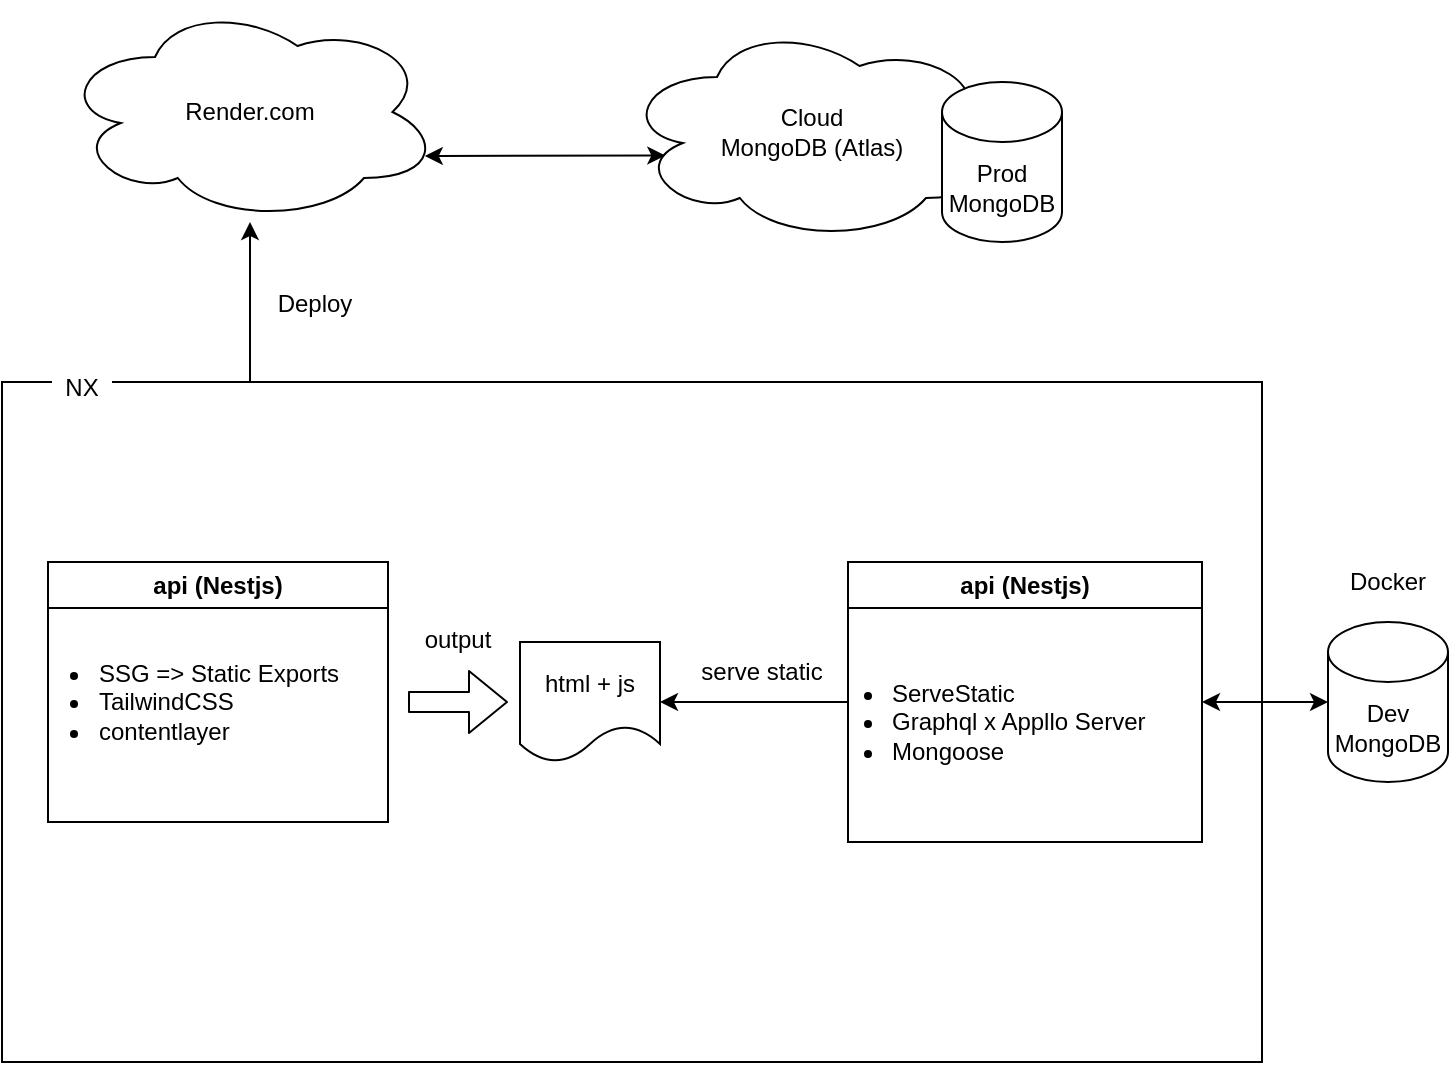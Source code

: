 <mxfile>
    <diagram id="T6wRg1R_UVVfDn9gkbCJ" name="ページ1">
        <mxGraphModel dx="856" dy="642" grid="1" gridSize="10" guides="1" tooltips="1" connect="1" arrows="1" fold="1" page="1" pageScale="1" pageWidth="827" pageHeight="1169" background="none" math="0" shadow="0">
            <root>
                <mxCell id="0"/>
                <mxCell id="1" parent="0"/>
                <mxCell id="19" value="" style="whiteSpace=wrap;html=1;fillColor=none;" parent="1" vertex="1">
                    <mxGeometry x="70" y="290" width="630" height="340" as="geometry"/>
                </mxCell>
                <mxCell id="21" style="edgeStyle=none;html=1;" parent="1" target="12" edge="1">
                    <mxGeometry relative="1" as="geometry">
                        <mxPoint x="194" y="290" as="sourcePoint"/>
                    </mxGeometry>
                </mxCell>
                <mxCell id="12" value="Render.com" style="ellipse;shape=cloud;whiteSpace=wrap;html=1;" parent="1" vertex="1">
                    <mxGeometry x="99" y="100" width="190" height="110" as="geometry"/>
                </mxCell>
                <mxCell id="13" value="Dev&lt;br&gt;MongoDB" style="shape=cylinder3;whiteSpace=wrap;html=1;boundedLbl=1;backgroundOutline=1;size=15;" parent="1" vertex="1">
                    <mxGeometry x="733" y="410" width="60" height="80" as="geometry"/>
                </mxCell>
                <mxCell id="15" value="" style="endArrow=classic;startArrow=classic;html=1;entryX=0;entryY=0.5;entryDx=0;entryDy=0;entryPerimeter=0;exitX=1;exitY=0.5;exitDx=0;exitDy=0;" parent="1" target="13" edge="1" source="42">
                    <mxGeometry width="50" height="50" relative="1" as="geometry">
                        <mxPoint x="550" y="420" as="sourcePoint"/>
                        <mxPoint x="716" y="480" as="targetPoint"/>
                    </mxGeometry>
                </mxCell>
                <mxCell id="18" value="Cloud&lt;br&gt;MongoDB (Atlas)" style="ellipse;shape=cloud;whiteSpace=wrap;html=1;" parent="1" vertex="1">
                    <mxGeometry x="380" y="110" width="190" height="110" as="geometry"/>
                </mxCell>
                <mxCell id="23" value="&amp;nbsp; NX&amp;nbsp;&amp;nbsp;" style="text;html=1;strokeColor=none;fillColor=none;align=center;verticalAlign=middle;whiteSpace=wrap;rounded=0;dashed=1;labelBackgroundColor=default;spacingLeft=0;labelBorderColor=none;" parent="1" vertex="1">
                    <mxGeometry x="80" y="278" width="60" height="30" as="geometry"/>
                </mxCell>
                <mxCell id="24" value="&lt;span style=&quot;&quot;&gt;Docker&lt;/span&gt;" style="text;html=1;strokeColor=none;fillColor=none;align=center;verticalAlign=middle;whiteSpace=wrap;rounded=0;dashed=1;spacing=0;labelPosition=center;verticalLabelPosition=middle;labelBackgroundColor=default;" parent="1" vertex="1">
                    <mxGeometry x="730" y="370" width="66" height="40" as="geometry"/>
                </mxCell>
                <mxCell id="29" value="Prod&lt;br&gt;MongoDB" style="shape=cylinder3;whiteSpace=wrap;html=1;boundedLbl=1;backgroundOutline=1;size=15;" parent="1" vertex="1">
                    <mxGeometry x="540" y="140" width="60" height="80" as="geometry"/>
                </mxCell>
                <mxCell id="32" value="" style="endArrow=classic;startArrow=classic;html=1;entryX=0.96;entryY=0.7;entryDx=0;entryDy=0;entryPerimeter=0;exitX=0.114;exitY=0.607;exitDx=0;exitDy=0;exitPerimeter=0;" parent="1" source="18" target="12" edge="1">
                    <mxGeometry width="50" height="50" relative="1" as="geometry">
                        <mxPoint x="400" y="170" as="sourcePoint"/>
                        <mxPoint x="360" y="240" as="targetPoint"/>
                    </mxGeometry>
                </mxCell>
                <mxCell id="33" value="&lt;span style=&quot;&quot;&gt;Deploy&lt;/span&gt;" style="text;html=1;strokeColor=none;fillColor=none;align=center;verticalAlign=middle;whiteSpace=wrap;rounded=0;dashed=1;spacing=0;labelPosition=center;verticalLabelPosition=middle;labelBackgroundColor=default;" parent="1" vertex="1">
                    <mxGeometry x="200" y="240" width="53" height="22" as="geometry"/>
                </mxCell>
                <mxCell id="42" value="api (Nestjs)" style="swimlane;whiteSpace=wrap;html=1;" vertex="1" parent="1">
                    <mxGeometry x="493" y="380" width="177" height="140" as="geometry"/>
                </mxCell>
                <mxCell id="43" value="&lt;ul style=&quot;&quot;&gt;&lt;li&gt;ServeStatic&lt;/li&gt;&lt;li&gt;&lt;span style=&quot;background-color: initial;&quot;&gt;Graphql x Appllo Server&lt;/span&gt;&lt;/li&gt;&lt;li&gt;Mongoose&lt;/li&gt;&lt;/ul&gt;" style="text;html=1;align=left;verticalAlign=middle;resizable=0;points=[];autosize=1;strokeColor=none;fillColor=none;spacingLeft=-30;spacing=-10;" vertex="1" parent="42">
                    <mxGeometry x="22" y="45" width="130" height="70" as="geometry"/>
                </mxCell>
                <mxCell id="44" value="api (Nestjs)" style="swimlane;whiteSpace=wrap;html=1;" vertex="1" parent="1">
                    <mxGeometry x="93" y="380" width="170" height="130" as="geometry"/>
                </mxCell>
                <mxCell id="45" value="&lt;ul style=&quot;text-align: left;&quot;&gt;&lt;li&gt;SSG =&amp;gt; Static Exports&lt;/li&gt;&lt;li&gt;TailwindCSS&lt;/li&gt;&lt;li&gt;contentlayer&lt;/li&gt;&lt;/ul&gt;" style="text;html=1;align=center;verticalAlign=middle;resizable=0;points=[];autosize=1;strokeColor=none;fillColor=none;spacingLeft=-30;spacing=-10;" vertex="1" parent="44">
                    <mxGeometry x="15" y="35" width="130" height="70" as="geometry"/>
                </mxCell>
                <mxCell id="46" value="" style="shape=flexArrow;endArrow=classic;html=1;" edge="1" parent="1">
                    <mxGeometry width="50" height="50" relative="1" as="geometry">
                        <mxPoint x="273" y="450" as="sourcePoint"/>
                        <mxPoint x="323" y="450" as="targetPoint"/>
                    </mxGeometry>
                </mxCell>
                <mxCell id="47" value="output" style="text;html=1;strokeColor=none;fillColor=none;align=center;verticalAlign=middle;whiteSpace=wrap;rounded=0;dashed=1;spacing=0;labelPosition=center;verticalLabelPosition=middle;labelBackgroundColor=default;" vertex="1" parent="1">
                    <mxGeometry x="273" y="404" width="50" height="30" as="geometry"/>
                </mxCell>
                <mxCell id="49" value="html + js" style="shape=document;whiteSpace=wrap;html=1;boundedLbl=1;" vertex="1" parent="1">
                    <mxGeometry x="329" y="420" width="70" height="60" as="geometry"/>
                </mxCell>
                <mxCell id="50" value="serve static" style="text;html=1;strokeColor=none;fillColor=none;align=center;verticalAlign=middle;whiteSpace=wrap;rounded=0;dashed=1;spacing=0;labelPosition=center;verticalLabelPosition=middle;labelBackgroundColor=default;" vertex="1" parent="1">
                    <mxGeometry x="417" y="420" width="66" height="30" as="geometry"/>
                </mxCell>
                <mxCell id="53" value="" style="endArrow=classic;html=1;exitX=0;exitY=0.5;exitDx=0;exitDy=0;" edge="1" parent="1" source="42" target="49">
                    <mxGeometry width="50" height="50" relative="1" as="geometry">
                        <mxPoint x="423" y="540" as="sourcePoint"/>
                        <mxPoint x="473" y="490" as="targetPoint"/>
                    </mxGeometry>
                </mxCell>
            </root>
        </mxGraphModel>
    </diagram>
</mxfile>